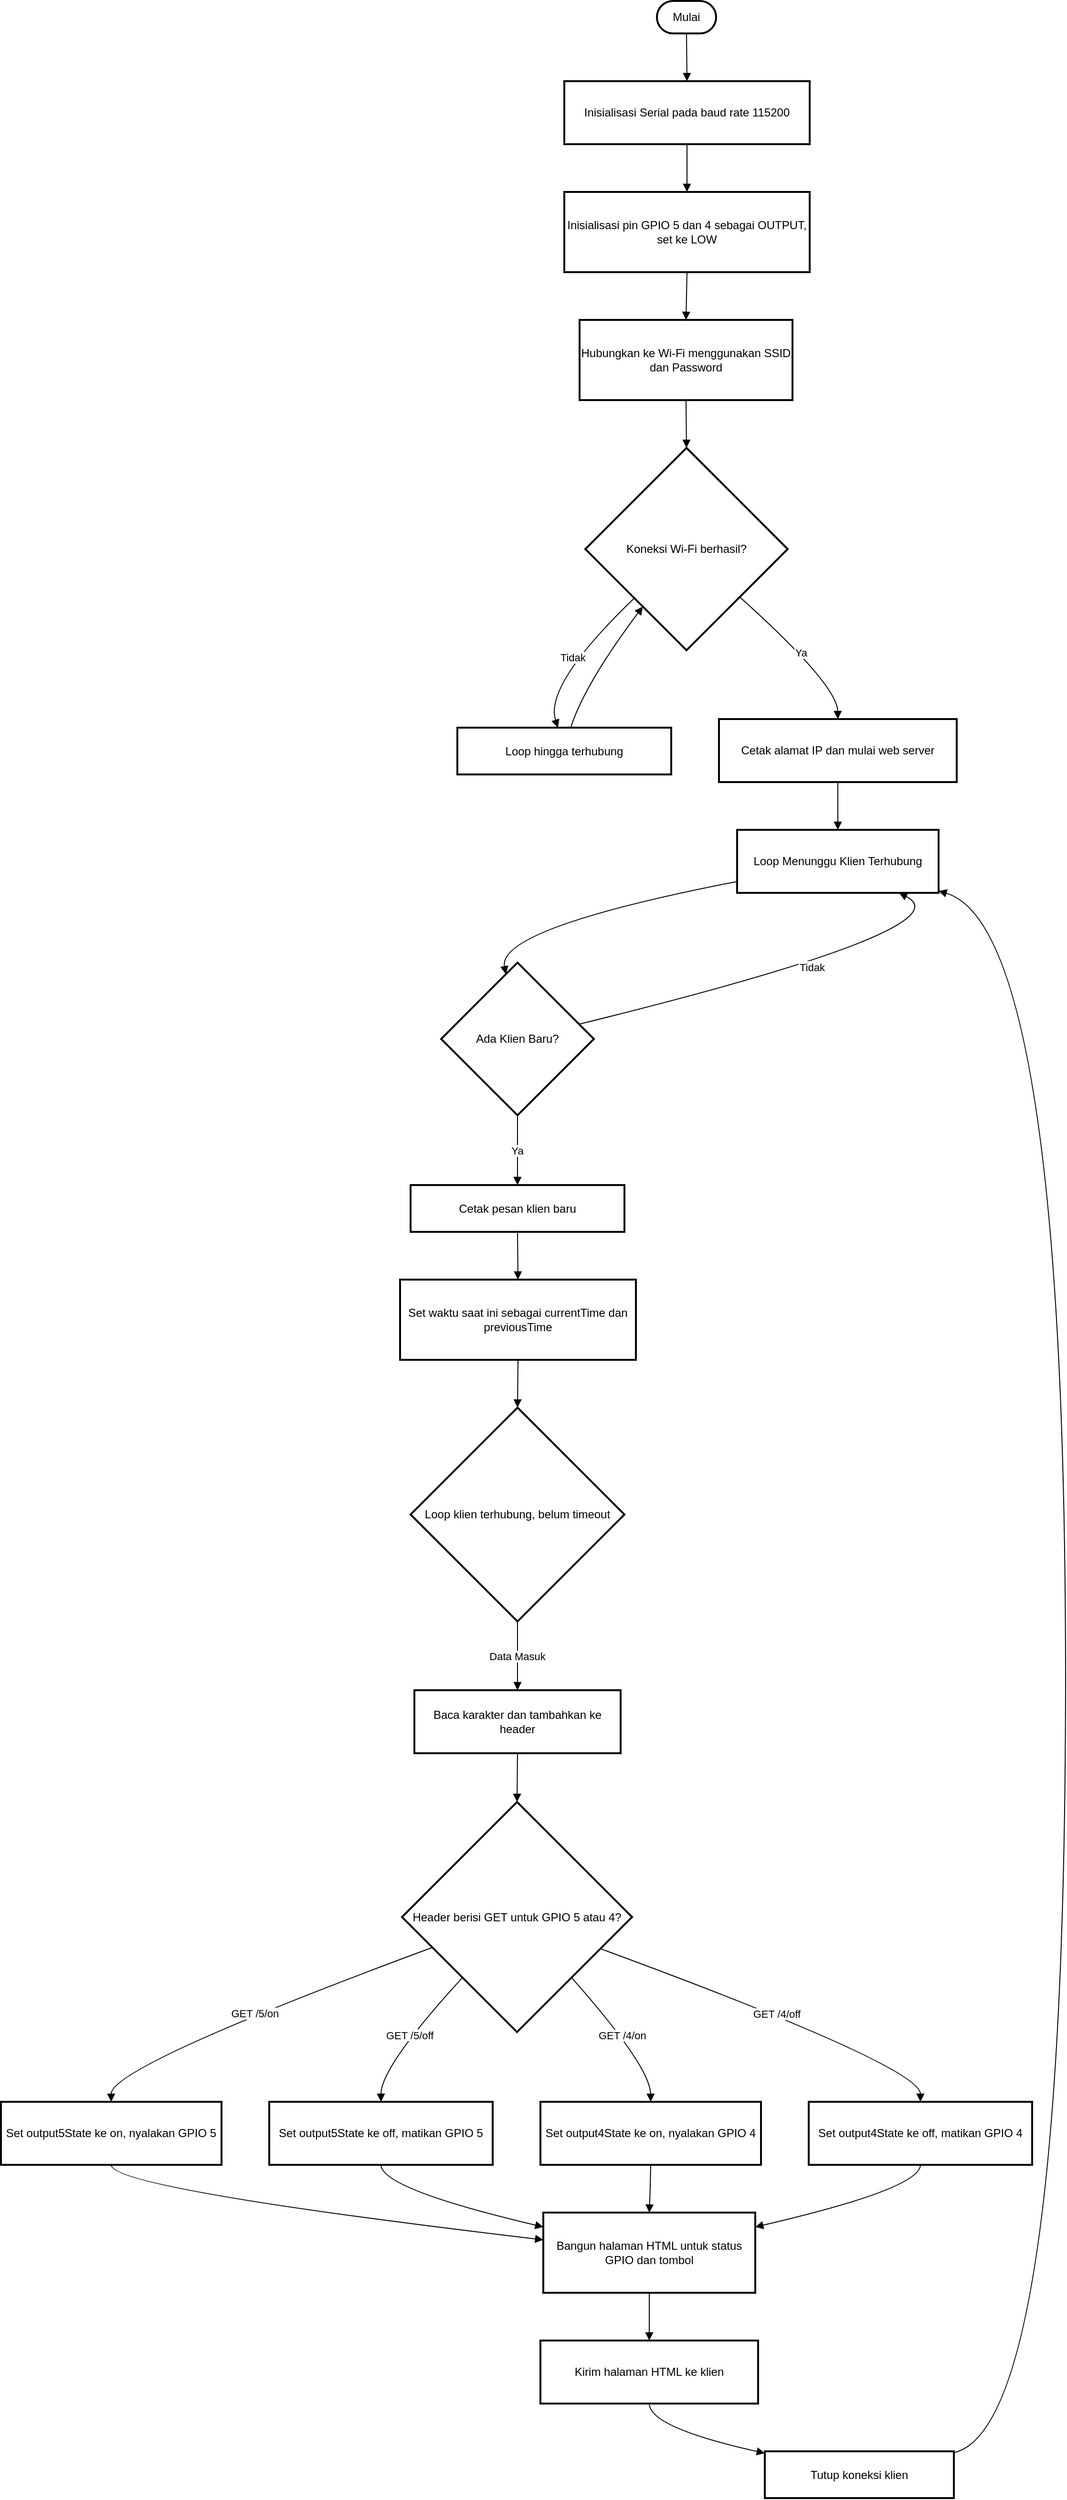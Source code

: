 <mxfile version="24.8.3">
  <diagram name="Page-1" id="t6a-i_2EchZeH-PQThM6">
    <mxGraphModel dx="1588" dy="892" grid="1" gridSize="10" guides="1" tooltips="1" connect="1" arrows="1" fold="1" page="1" pageScale="1" pageWidth="827" pageHeight="1169" math="0" shadow="0">
      <root>
        <mxCell id="0" />
        <mxCell id="1" parent="0" />
        <mxCell id="3uKfJjuiD9Oq2MFyIdN_-1" value="Mulai" style="rounded=1;whiteSpace=wrap;arcSize=50;strokeWidth=2;" vertex="1" parent="1">
          <mxGeometry x="707" y="20" width="62" height="34" as="geometry" />
        </mxCell>
        <mxCell id="3uKfJjuiD9Oq2MFyIdN_-2" value="Inisialisasi Serial pada baud rate 115200" style="whiteSpace=wrap;strokeWidth=2;" vertex="1" parent="1">
          <mxGeometry x="610" y="104" width="257" height="66" as="geometry" />
        </mxCell>
        <mxCell id="3uKfJjuiD9Oq2MFyIdN_-3" value="Inisialisasi pin GPIO 5 dan 4 sebagai OUTPUT, set ke LOW" style="whiteSpace=wrap;strokeWidth=2;" vertex="1" parent="1">
          <mxGeometry x="610" y="220" width="257" height="84" as="geometry" />
        </mxCell>
        <mxCell id="3uKfJjuiD9Oq2MFyIdN_-4" value="Hubungkan ke Wi-Fi menggunakan SSID dan Password" style="whiteSpace=wrap;strokeWidth=2;" vertex="1" parent="1">
          <mxGeometry x="626" y="354" width="223" height="84" as="geometry" />
        </mxCell>
        <mxCell id="3uKfJjuiD9Oq2MFyIdN_-5" value="Koneksi Wi-Fi berhasil?" style="rhombus;strokeWidth=2;whiteSpace=wrap;" vertex="1" parent="1">
          <mxGeometry x="632" y="488" width="212" height="212" as="geometry" />
        </mxCell>
        <mxCell id="3uKfJjuiD9Oq2MFyIdN_-6" value="Loop hingga terhubung" style="whiteSpace=wrap;strokeWidth=2;" vertex="1" parent="1">
          <mxGeometry x="498" y="781" width="224" height="49" as="geometry" />
        </mxCell>
        <mxCell id="3uKfJjuiD9Oq2MFyIdN_-7" value="Cetak alamat IP dan mulai web server" style="whiteSpace=wrap;strokeWidth=2;" vertex="1" parent="1">
          <mxGeometry x="772" y="772" width="249" height="66" as="geometry" />
        </mxCell>
        <mxCell id="3uKfJjuiD9Oq2MFyIdN_-8" value="Loop Menunggu Klien Terhubung" style="whiteSpace=wrap;strokeWidth=2;" vertex="1" parent="1">
          <mxGeometry x="791" y="888" width="211" height="66" as="geometry" />
        </mxCell>
        <mxCell id="3uKfJjuiD9Oq2MFyIdN_-9" value="Ada Klien Baru?" style="rhombus;strokeWidth=2;whiteSpace=wrap;" vertex="1" parent="1">
          <mxGeometry x="481" y="1027" width="160" height="160" as="geometry" />
        </mxCell>
        <mxCell id="3uKfJjuiD9Oq2MFyIdN_-10" value="Cetak pesan klien baru" style="whiteSpace=wrap;strokeWidth=2;" vertex="1" parent="1">
          <mxGeometry x="449" y="1260" width="224" height="49" as="geometry" />
        </mxCell>
        <mxCell id="3uKfJjuiD9Oq2MFyIdN_-11" value="Set waktu saat ini sebagai currentTime dan previousTime" style="whiteSpace=wrap;strokeWidth=2;" vertex="1" parent="1">
          <mxGeometry x="438" y="1359" width="247" height="84" as="geometry" />
        </mxCell>
        <mxCell id="3uKfJjuiD9Oq2MFyIdN_-12" value="Loop klien terhubung, belum timeout" style="rhombus;strokeWidth=2;whiteSpace=wrap;" vertex="1" parent="1">
          <mxGeometry x="449" y="1493" width="224" height="224" as="geometry" />
        </mxCell>
        <mxCell id="3uKfJjuiD9Oq2MFyIdN_-13" value="Baca karakter dan tambahkan ke header" style="whiteSpace=wrap;strokeWidth=2;" vertex="1" parent="1">
          <mxGeometry x="453" y="1789" width="216" height="66" as="geometry" />
        </mxCell>
        <mxCell id="3uKfJjuiD9Oq2MFyIdN_-14" value="Header berisi GET untuk GPIO 5 atau 4?" style="rhombus;strokeWidth=2;whiteSpace=wrap;" vertex="1" parent="1">
          <mxGeometry x="440" y="1906" width="241" height="241" as="geometry" />
        </mxCell>
        <mxCell id="3uKfJjuiD9Oq2MFyIdN_-15" value="Set output5State ke on, nyalakan GPIO 5" style="whiteSpace=wrap;strokeWidth=2;" vertex="1" parent="1">
          <mxGeometry x="20" y="2220" width="231" height="66" as="geometry" />
        </mxCell>
        <mxCell id="3uKfJjuiD9Oq2MFyIdN_-16" value="Set output5State ke off, matikan GPIO 5" style="whiteSpace=wrap;strokeWidth=2;" vertex="1" parent="1">
          <mxGeometry x="301" y="2220" width="234" height="66" as="geometry" />
        </mxCell>
        <mxCell id="3uKfJjuiD9Oq2MFyIdN_-17" value="Set output4State ke on, nyalakan GPIO 4" style="whiteSpace=wrap;strokeWidth=2;" vertex="1" parent="1">
          <mxGeometry x="585" y="2220" width="231" height="66" as="geometry" />
        </mxCell>
        <mxCell id="3uKfJjuiD9Oq2MFyIdN_-18" value="Set output4State ke off, matikan GPIO 4" style="whiteSpace=wrap;strokeWidth=2;" vertex="1" parent="1">
          <mxGeometry x="866" y="2220" width="234" height="66" as="geometry" />
        </mxCell>
        <mxCell id="3uKfJjuiD9Oq2MFyIdN_-19" value="Bangun halaman HTML untuk status GPIO dan tombol" style="whiteSpace=wrap;strokeWidth=2;" vertex="1" parent="1">
          <mxGeometry x="588" y="2336" width="222" height="84" as="geometry" />
        </mxCell>
        <mxCell id="3uKfJjuiD9Oq2MFyIdN_-20" value="Kirim halaman HTML ke klien" style="whiteSpace=wrap;strokeWidth=2;" vertex="1" parent="1">
          <mxGeometry x="585" y="2470" width="228" height="66" as="geometry" />
        </mxCell>
        <mxCell id="3uKfJjuiD9Oq2MFyIdN_-21" value="Tutup koneksi klien" style="whiteSpace=wrap;strokeWidth=2;" vertex="1" parent="1">
          <mxGeometry x="820" y="2586" width="198" height="49" as="geometry" />
        </mxCell>
        <mxCell id="3uKfJjuiD9Oq2MFyIdN_-22" value="" style="curved=1;startArrow=none;endArrow=block;exitX=0.5;exitY=0.99;entryX=0.5;entryY=-0.01;rounded=0;" edge="1" parent="1" source="3uKfJjuiD9Oq2MFyIdN_-1" target="3uKfJjuiD9Oq2MFyIdN_-2">
          <mxGeometry relative="1" as="geometry">
            <Array as="points" />
          </mxGeometry>
        </mxCell>
        <mxCell id="3uKfJjuiD9Oq2MFyIdN_-23" value="" style="curved=1;startArrow=none;endArrow=block;exitX=0.5;exitY=1;entryX=0.5;entryY=0;rounded=0;" edge="1" parent="1" source="3uKfJjuiD9Oq2MFyIdN_-2" target="3uKfJjuiD9Oq2MFyIdN_-3">
          <mxGeometry relative="1" as="geometry">
            <Array as="points" />
          </mxGeometry>
        </mxCell>
        <mxCell id="3uKfJjuiD9Oq2MFyIdN_-24" value="" style="curved=1;startArrow=none;endArrow=block;exitX=0.5;exitY=1;entryX=0.5;entryY=0;rounded=0;" edge="1" parent="1" source="3uKfJjuiD9Oq2MFyIdN_-3" target="3uKfJjuiD9Oq2MFyIdN_-4">
          <mxGeometry relative="1" as="geometry">
            <Array as="points" />
          </mxGeometry>
        </mxCell>
        <mxCell id="3uKfJjuiD9Oq2MFyIdN_-25" value="" style="curved=1;startArrow=none;endArrow=block;exitX=0.5;exitY=1;entryX=0.5;entryY=0;rounded=0;" edge="1" parent="1" source="3uKfJjuiD9Oq2MFyIdN_-4" target="3uKfJjuiD9Oq2MFyIdN_-5">
          <mxGeometry relative="1" as="geometry">
            <Array as="points" />
          </mxGeometry>
        </mxCell>
        <mxCell id="3uKfJjuiD9Oq2MFyIdN_-26" value="Tidak" style="curved=1;startArrow=none;endArrow=block;exitX=0;exitY=0.97;entryX=0.47;entryY=0;rounded=0;" edge="1" parent="1" source="3uKfJjuiD9Oq2MFyIdN_-5" target="3uKfJjuiD9Oq2MFyIdN_-6">
          <mxGeometry relative="1" as="geometry">
            <Array as="points">
              <mxPoint x="589" y="736" />
            </Array>
          </mxGeometry>
        </mxCell>
        <mxCell id="3uKfJjuiD9Oq2MFyIdN_-27" value="" style="curved=1;startArrow=none;endArrow=block;exitX=0.53;exitY=0;entryX=0.12;entryY=1;rounded=0;" edge="1" parent="1" source="3uKfJjuiD9Oq2MFyIdN_-6" target="3uKfJjuiD9Oq2MFyIdN_-5">
          <mxGeometry relative="1" as="geometry">
            <Array as="points">
              <mxPoint x="631" y="736" />
            </Array>
          </mxGeometry>
        </mxCell>
        <mxCell id="3uKfJjuiD9Oq2MFyIdN_-28" value="Ya" style="curved=1;startArrow=none;endArrow=block;exitX=1;exitY=0.95;entryX=0.5;entryY=0;rounded=0;" edge="1" parent="1" source="3uKfJjuiD9Oq2MFyIdN_-5" target="3uKfJjuiD9Oq2MFyIdN_-7">
          <mxGeometry relative="1" as="geometry">
            <Array as="points">
              <mxPoint x="896" y="736" />
            </Array>
          </mxGeometry>
        </mxCell>
        <mxCell id="3uKfJjuiD9Oq2MFyIdN_-29" value="" style="curved=1;startArrow=none;endArrow=block;exitX=0.5;exitY=1.01;entryX=0.5;entryY=0.01;rounded=0;" edge="1" parent="1" source="3uKfJjuiD9Oq2MFyIdN_-7" target="3uKfJjuiD9Oq2MFyIdN_-8">
          <mxGeometry relative="1" as="geometry">
            <Array as="points" />
          </mxGeometry>
        </mxCell>
        <mxCell id="3uKfJjuiD9Oq2MFyIdN_-30" value="" style="curved=1;startArrow=none;endArrow=block;exitX=0;exitY=0.82;entryX=0.41;entryY=0;rounded=0;" edge="1" parent="1" source="3uKfJjuiD9Oq2MFyIdN_-8" target="3uKfJjuiD9Oq2MFyIdN_-9">
          <mxGeometry relative="1" as="geometry">
            <Array as="points">
              <mxPoint x="540" y="991" />
            </Array>
          </mxGeometry>
        </mxCell>
        <mxCell id="3uKfJjuiD9Oq2MFyIdN_-31" value="Tidak" style="curved=1;startArrow=none;endArrow=block;exitX=1;exitY=0.38;entryX=0.81;entryY=1.01;rounded=0;" edge="1" parent="1" source="3uKfJjuiD9Oq2MFyIdN_-9" target="3uKfJjuiD9Oq2MFyIdN_-8">
          <mxGeometry relative="1" as="geometry">
            <Array as="points">
              <mxPoint x="1034" y="991" />
            </Array>
          </mxGeometry>
        </mxCell>
        <mxCell id="3uKfJjuiD9Oq2MFyIdN_-32" value="Ya" style="curved=1;startArrow=none;endArrow=block;exitX=0.5;exitY=1;entryX=0.5;entryY=0;rounded=0;" edge="1" parent="1" source="3uKfJjuiD9Oq2MFyIdN_-9" target="3uKfJjuiD9Oq2MFyIdN_-10">
          <mxGeometry relative="1" as="geometry">
            <Array as="points" />
          </mxGeometry>
        </mxCell>
        <mxCell id="3uKfJjuiD9Oq2MFyIdN_-33" value="" style="curved=1;startArrow=none;endArrow=block;exitX=0.5;exitY=0.99;entryX=0.5;entryY=0;rounded=0;" edge="1" parent="1" source="3uKfJjuiD9Oq2MFyIdN_-10" target="3uKfJjuiD9Oq2MFyIdN_-11">
          <mxGeometry relative="1" as="geometry">
            <Array as="points" />
          </mxGeometry>
        </mxCell>
        <mxCell id="3uKfJjuiD9Oq2MFyIdN_-34" value="" style="curved=1;startArrow=none;endArrow=block;exitX=0.5;exitY=1;entryX=0.5;entryY=0;rounded=0;" edge="1" parent="1" source="3uKfJjuiD9Oq2MFyIdN_-11" target="3uKfJjuiD9Oq2MFyIdN_-12">
          <mxGeometry relative="1" as="geometry">
            <Array as="points" />
          </mxGeometry>
        </mxCell>
        <mxCell id="3uKfJjuiD9Oq2MFyIdN_-35" value="Data Masuk" style="curved=1;startArrow=none;endArrow=block;exitX=0.5;exitY=1;entryX=0.5;entryY=0;rounded=0;" edge="1" parent="1" source="3uKfJjuiD9Oq2MFyIdN_-12" target="3uKfJjuiD9Oq2MFyIdN_-13">
          <mxGeometry relative="1" as="geometry">
            <Array as="points" />
          </mxGeometry>
        </mxCell>
        <mxCell id="3uKfJjuiD9Oq2MFyIdN_-36" value="" style="curved=1;startArrow=none;endArrow=block;exitX=0.5;exitY=1.01;entryX=0.5;entryY=0;rounded=0;" edge="1" parent="1" source="3uKfJjuiD9Oq2MFyIdN_-13" target="3uKfJjuiD9Oq2MFyIdN_-14">
          <mxGeometry relative="1" as="geometry">
            <Array as="points" />
          </mxGeometry>
        </mxCell>
        <mxCell id="3uKfJjuiD9Oq2MFyIdN_-37" value="GET /5/on" style="curved=1;startArrow=none;endArrow=block;exitX=0;exitY=0.68;entryX=0.5;entryY=-0.01;rounded=0;" edge="1" parent="1" source="3uKfJjuiD9Oq2MFyIdN_-14" target="3uKfJjuiD9Oq2MFyIdN_-15">
          <mxGeometry relative="1" as="geometry">
            <Array as="points">
              <mxPoint x="135" y="2183" />
            </Array>
          </mxGeometry>
        </mxCell>
        <mxCell id="3uKfJjuiD9Oq2MFyIdN_-38" value="GET /5/off" style="curved=1;startArrow=none;endArrow=block;exitX=0.05;exitY=1;entryX=0.5;entryY=-0.01;rounded=0;" edge="1" parent="1" source="3uKfJjuiD9Oq2MFyIdN_-14" target="3uKfJjuiD9Oq2MFyIdN_-16">
          <mxGeometry relative="1" as="geometry">
            <Array as="points">
              <mxPoint x="418" y="2183" />
            </Array>
          </mxGeometry>
        </mxCell>
        <mxCell id="3uKfJjuiD9Oq2MFyIdN_-39" value="GET /4/on" style="curved=1;startArrow=none;endArrow=block;exitX=0.95;exitY=1;entryX=0.5;entryY=-0.01;rounded=0;" edge="1" parent="1" source="3uKfJjuiD9Oq2MFyIdN_-14" target="3uKfJjuiD9Oq2MFyIdN_-17">
          <mxGeometry relative="1" as="geometry">
            <Array as="points">
              <mxPoint x="700" y="2183" />
            </Array>
          </mxGeometry>
        </mxCell>
        <mxCell id="3uKfJjuiD9Oq2MFyIdN_-40" value="GET /4/off" style="curved=1;startArrow=none;endArrow=block;exitX=1;exitY=0.69;entryX=0.5;entryY=-0.01;rounded=0;" edge="1" parent="1" source="3uKfJjuiD9Oq2MFyIdN_-14" target="3uKfJjuiD9Oq2MFyIdN_-18">
          <mxGeometry relative="1" as="geometry">
            <Array as="points">
              <mxPoint x="983" y="2183" />
            </Array>
          </mxGeometry>
        </mxCell>
        <mxCell id="3uKfJjuiD9Oq2MFyIdN_-41" value="" style="curved=1;startArrow=none;endArrow=block;exitX=0.5;exitY=1;entryX=0;entryY=0.34;rounded=0;" edge="1" parent="1" source="3uKfJjuiD9Oq2MFyIdN_-15" target="3uKfJjuiD9Oq2MFyIdN_-19">
          <mxGeometry relative="1" as="geometry">
            <Array as="points">
              <mxPoint x="135" y="2311" />
            </Array>
          </mxGeometry>
        </mxCell>
        <mxCell id="3uKfJjuiD9Oq2MFyIdN_-42" value="" style="curved=1;startArrow=none;endArrow=block;exitX=0.5;exitY=1;entryX=0;entryY=0.18;rounded=0;" edge="1" parent="1" source="3uKfJjuiD9Oq2MFyIdN_-16" target="3uKfJjuiD9Oq2MFyIdN_-19">
          <mxGeometry relative="1" as="geometry">
            <Array as="points">
              <mxPoint x="418" y="2311" />
            </Array>
          </mxGeometry>
        </mxCell>
        <mxCell id="3uKfJjuiD9Oq2MFyIdN_-43" value="" style="curved=1;startArrow=none;endArrow=block;exitX=0.5;exitY=1;entryX=0.5;entryY=0;rounded=0;" edge="1" parent="1" source="3uKfJjuiD9Oq2MFyIdN_-17" target="3uKfJjuiD9Oq2MFyIdN_-19">
          <mxGeometry relative="1" as="geometry">
            <Array as="points">
              <mxPoint x="700" y="2311" />
            </Array>
          </mxGeometry>
        </mxCell>
        <mxCell id="3uKfJjuiD9Oq2MFyIdN_-44" value="" style="curved=1;startArrow=none;endArrow=block;exitX=0.5;exitY=1;entryX=1;entryY=0.18;rounded=0;" edge="1" parent="1" source="3uKfJjuiD9Oq2MFyIdN_-18" target="3uKfJjuiD9Oq2MFyIdN_-19">
          <mxGeometry relative="1" as="geometry">
            <Array as="points">
              <mxPoint x="983" y="2311" />
            </Array>
          </mxGeometry>
        </mxCell>
        <mxCell id="3uKfJjuiD9Oq2MFyIdN_-45" value="" style="curved=1;startArrow=none;endArrow=block;exitX=0.5;exitY=1;entryX=0.5;entryY=-0.01;rounded=0;" edge="1" parent="1" source="3uKfJjuiD9Oq2MFyIdN_-19" target="3uKfJjuiD9Oq2MFyIdN_-20">
          <mxGeometry relative="1" as="geometry">
            <Array as="points" />
          </mxGeometry>
        </mxCell>
        <mxCell id="3uKfJjuiD9Oq2MFyIdN_-46" value="" style="curved=1;startArrow=none;endArrow=block;exitX=0.5;exitY=1;entryX=0;entryY=0.04;rounded=0;" edge="1" parent="1" source="3uKfJjuiD9Oq2MFyIdN_-20" target="3uKfJjuiD9Oq2MFyIdN_-21">
          <mxGeometry relative="1" as="geometry">
            <Array as="points">
              <mxPoint x="699" y="2561" />
            </Array>
          </mxGeometry>
        </mxCell>
        <mxCell id="3uKfJjuiD9Oq2MFyIdN_-47" value="" style="curved=1;startArrow=none;endArrow=block;exitX=1;exitY=0.03;entryX=1;entryY=0.97;rounded=0;" edge="1" parent="1" source="3uKfJjuiD9Oq2MFyIdN_-21" target="3uKfJjuiD9Oq2MFyIdN_-8">
          <mxGeometry relative="1" as="geometry">
            <Array as="points">
              <mxPoint x="1135" y="2561" />
              <mxPoint x="1135" y="991" />
            </Array>
          </mxGeometry>
        </mxCell>
      </root>
    </mxGraphModel>
  </diagram>
</mxfile>
